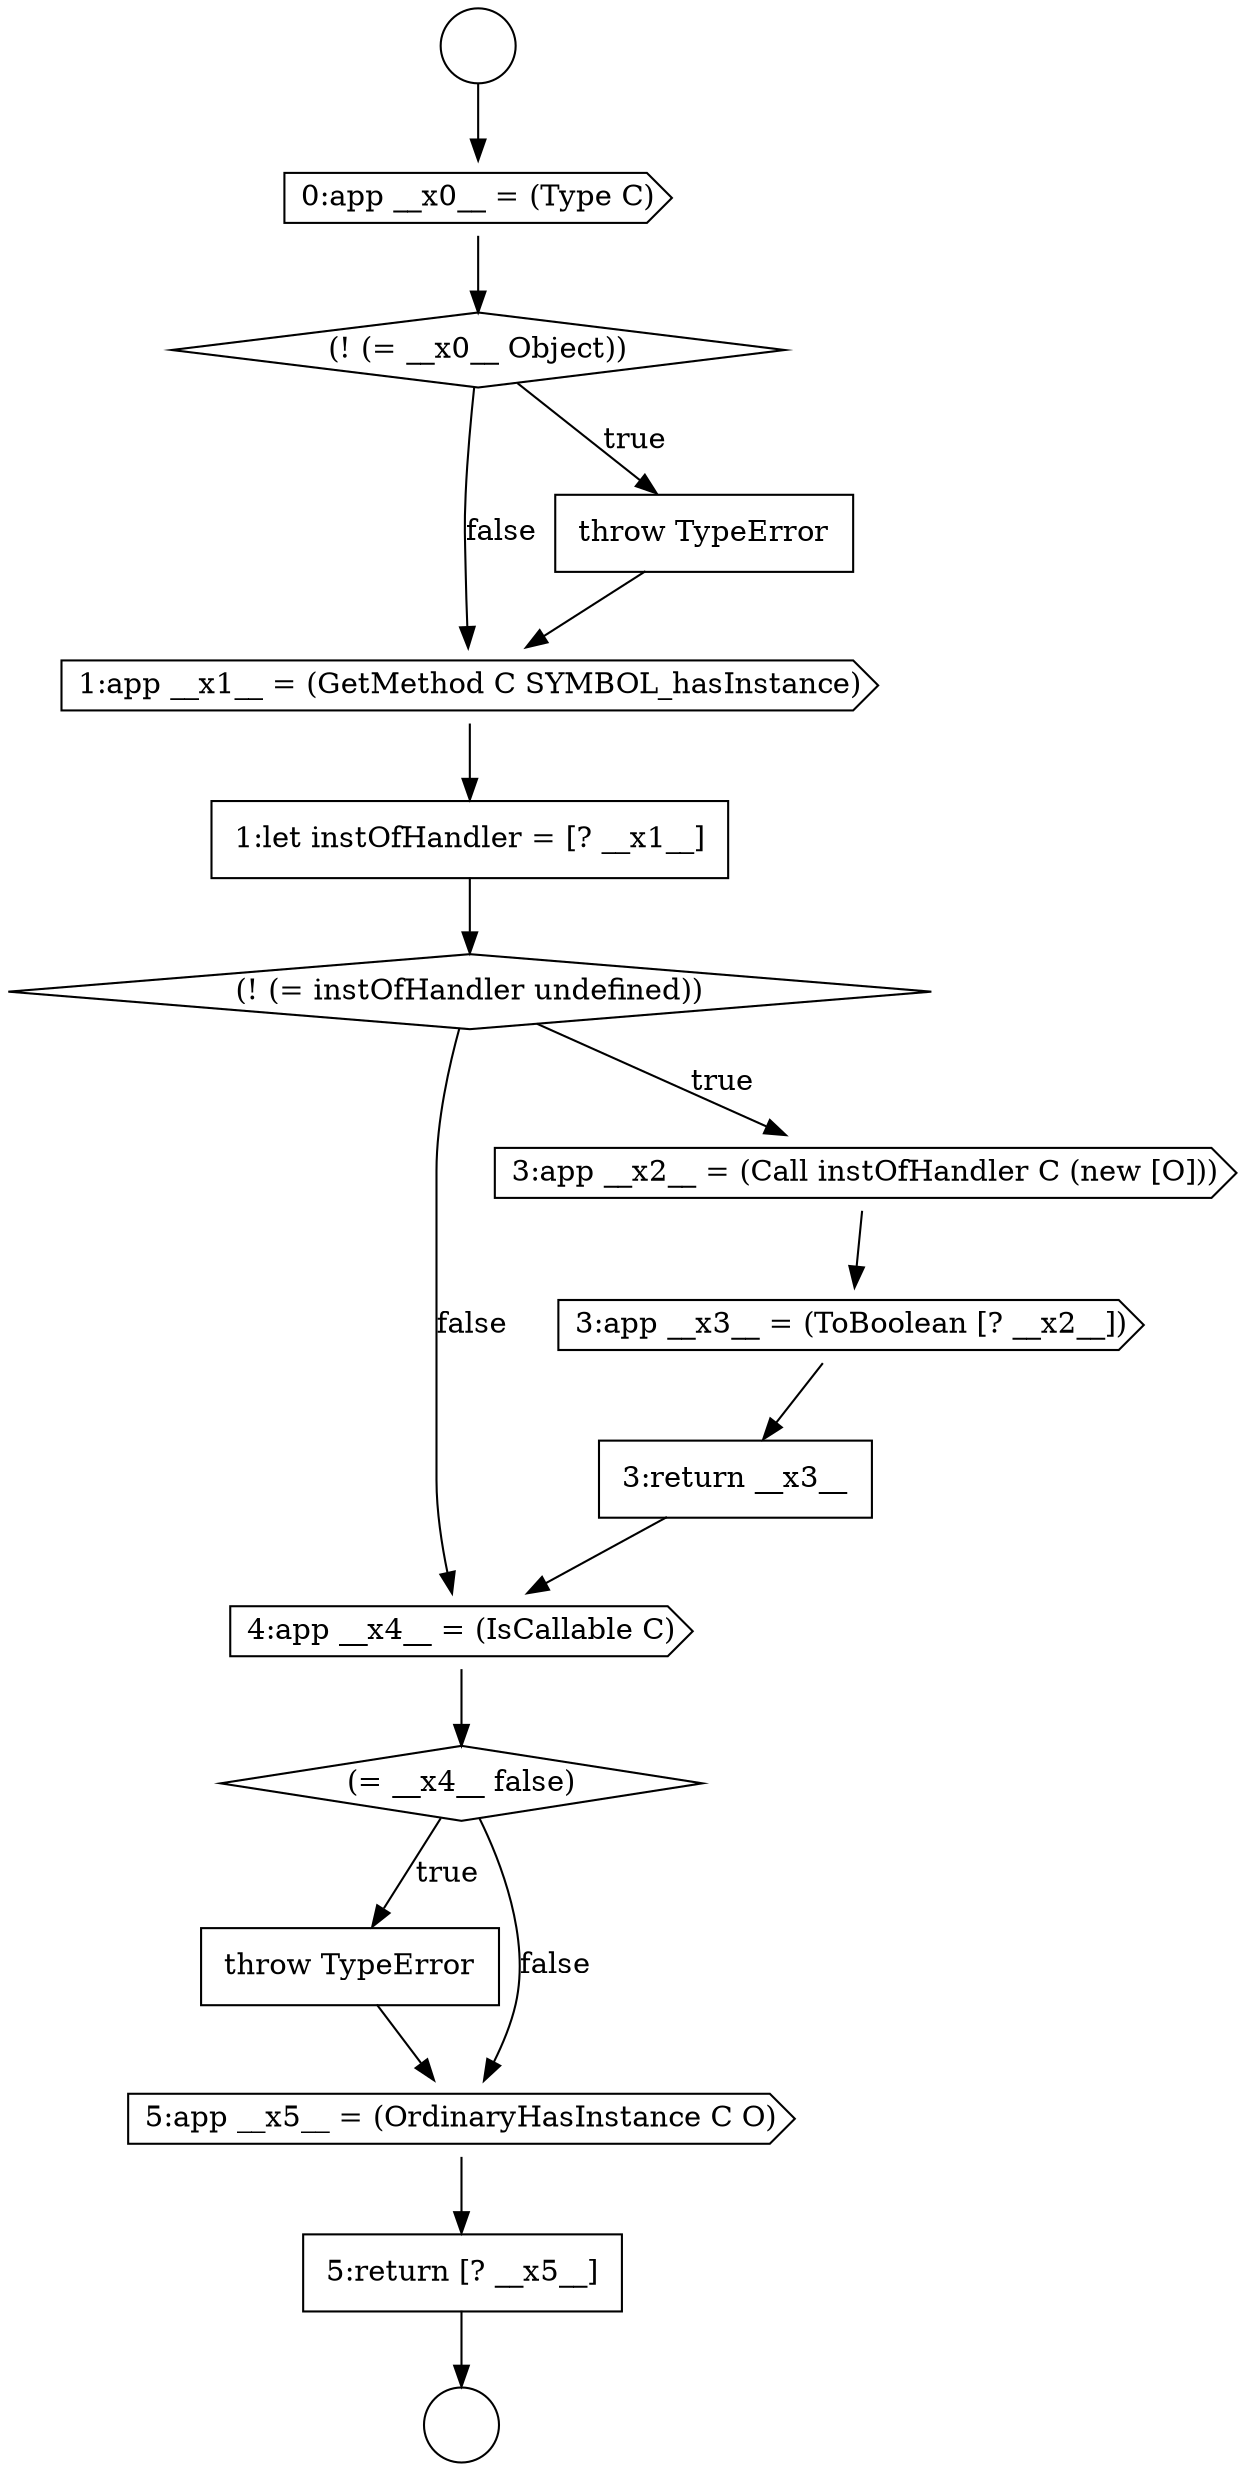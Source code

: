 digraph {
  node4603 [shape=cds, label=<<font color="black">1:app __x1__ = (GetMethod C SYMBOL_hasInstance)</font>> color="black" fillcolor="white" style=filled]
  node4600 [shape=cds, label=<<font color="black">0:app __x0__ = (Type C)</font>> color="black" fillcolor="white" style=filled]
  node4604 [shape=none, margin=0, label=<<font color="black">
    <table border="0" cellborder="1" cellspacing="0" cellpadding="10">
      <tr><td align="left">1:let instOfHandler = [? __x1__]</td></tr>
    </table>
  </font>> color="black" fillcolor="white" style=filled]
  node4609 [shape=cds, label=<<font color="black">4:app __x4__ = (IsCallable C)</font>> color="black" fillcolor="white" style=filled]
  node4608 [shape=none, margin=0, label=<<font color="black">
    <table border="0" cellborder="1" cellspacing="0" cellpadding="10">
      <tr><td align="left">3:return __x3__</td></tr>
    </table>
  </font>> color="black" fillcolor="white" style=filled]
  node4601 [shape=diamond, label=<<font color="black">(! (= __x0__ Object))</font>> color="black" fillcolor="white" style=filled]
  node4598 [shape=circle label=" " color="black" fillcolor="white" style=filled]
  node4611 [shape=none, margin=0, label=<<font color="black">
    <table border="0" cellborder="1" cellspacing="0" cellpadding="10">
      <tr><td align="left">throw TypeError</td></tr>
    </table>
  </font>> color="black" fillcolor="white" style=filled]
  node4606 [shape=cds, label=<<font color="black">3:app __x2__ = (Call instOfHandler C (new [O]))</font>> color="black" fillcolor="white" style=filled]
  node4602 [shape=none, margin=0, label=<<font color="black">
    <table border="0" cellborder="1" cellspacing="0" cellpadding="10">
      <tr><td align="left">throw TypeError</td></tr>
    </table>
  </font>> color="black" fillcolor="white" style=filled]
  node4607 [shape=cds, label=<<font color="black">3:app __x3__ = (ToBoolean [? __x2__])</font>> color="black" fillcolor="white" style=filled]
  node4610 [shape=diamond, label=<<font color="black">(= __x4__ false)</font>> color="black" fillcolor="white" style=filled]
  node4613 [shape=none, margin=0, label=<<font color="black">
    <table border="0" cellborder="1" cellspacing="0" cellpadding="10">
      <tr><td align="left">5:return [? __x5__]</td></tr>
    </table>
  </font>> color="black" fillcolor="white" style=filled]
  node4599 [shape=circle label=" " color="black" fillcolor="white" style=filled]
  node4605 [shape=diamond, label=<<font color="black">(! (= instOfHandler undefined))</font>> color="black" fillcolor="white" style=filled]
  node4612 [shape=cds, label=<<font color="black">5:app __x5__ = (OrdinaryHasInstance C O)</font>> color="black" fillcolor="white" style=filled]
  node4608 -> node4609 [ color="black"]
  node4611 -> node4612 [ color="black"]
  node4609 -> node4610 [ color="black"]
  node4600 -> node4601 [ color="black"]
  node4612 -> node4613 [ color="black"]
  node4601 -> node4602 [label=<<font color="black">true</font>> color="black"]
  node4601 -> node4603 [label=<<font color="black">false</font>> color="black"]
  node4602 -> node4603 [ color="black"]
  node4610 -> node4611 [label=<<font color="black">true</font>> color="black"]
  node4610 -> node4612 [label=<<font color="black">false</font>> color="black"]
  node4598 -> node4600 [ color="black"]
  node4607 -> node4608 [ color="black"]
  node4606 -> node4607 [ color="black"]
  node4605 -> node4606 [label=<<font color="black">true</font>> color="black"]
  node4605 -> node4609 [label=<<font color="black">false</font>> color="black"]
  node4603 -> node4604 [ color="black"]
  node4604 -> node4605 [ color="black"]
  node4613 -> node4599 [ color="black"]
}

